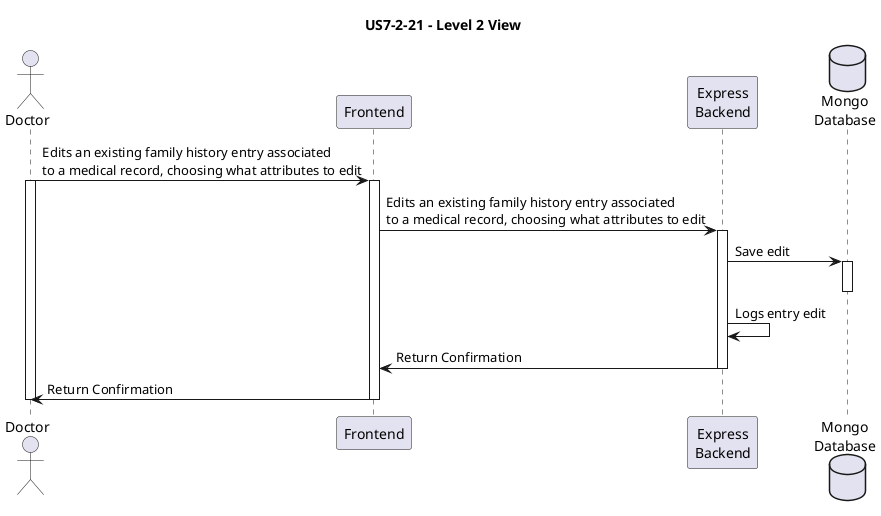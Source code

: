 @startuml

title US7-2-21 - Level 2 View

actor Doctor as U
participant "Frontend" as web
participant "Express\nBackend" as api
database "Mongo\nDatabase" as db

U -> web : Edits an existing family history entry associated\nto a medical record, choosing what attributes to edit
activate U
activate web
web -> api : Edits an existing family history entry associated\nto a medical record, choosing what attributes to edit
activate api

api -> db : Save edit
activate db
deactivate db
api -> api : Logs entry edit
api -> web : Return Confirmation
deactivate api
web -> U : Return Confirmation
deactivate web
deactivate U


@enduml